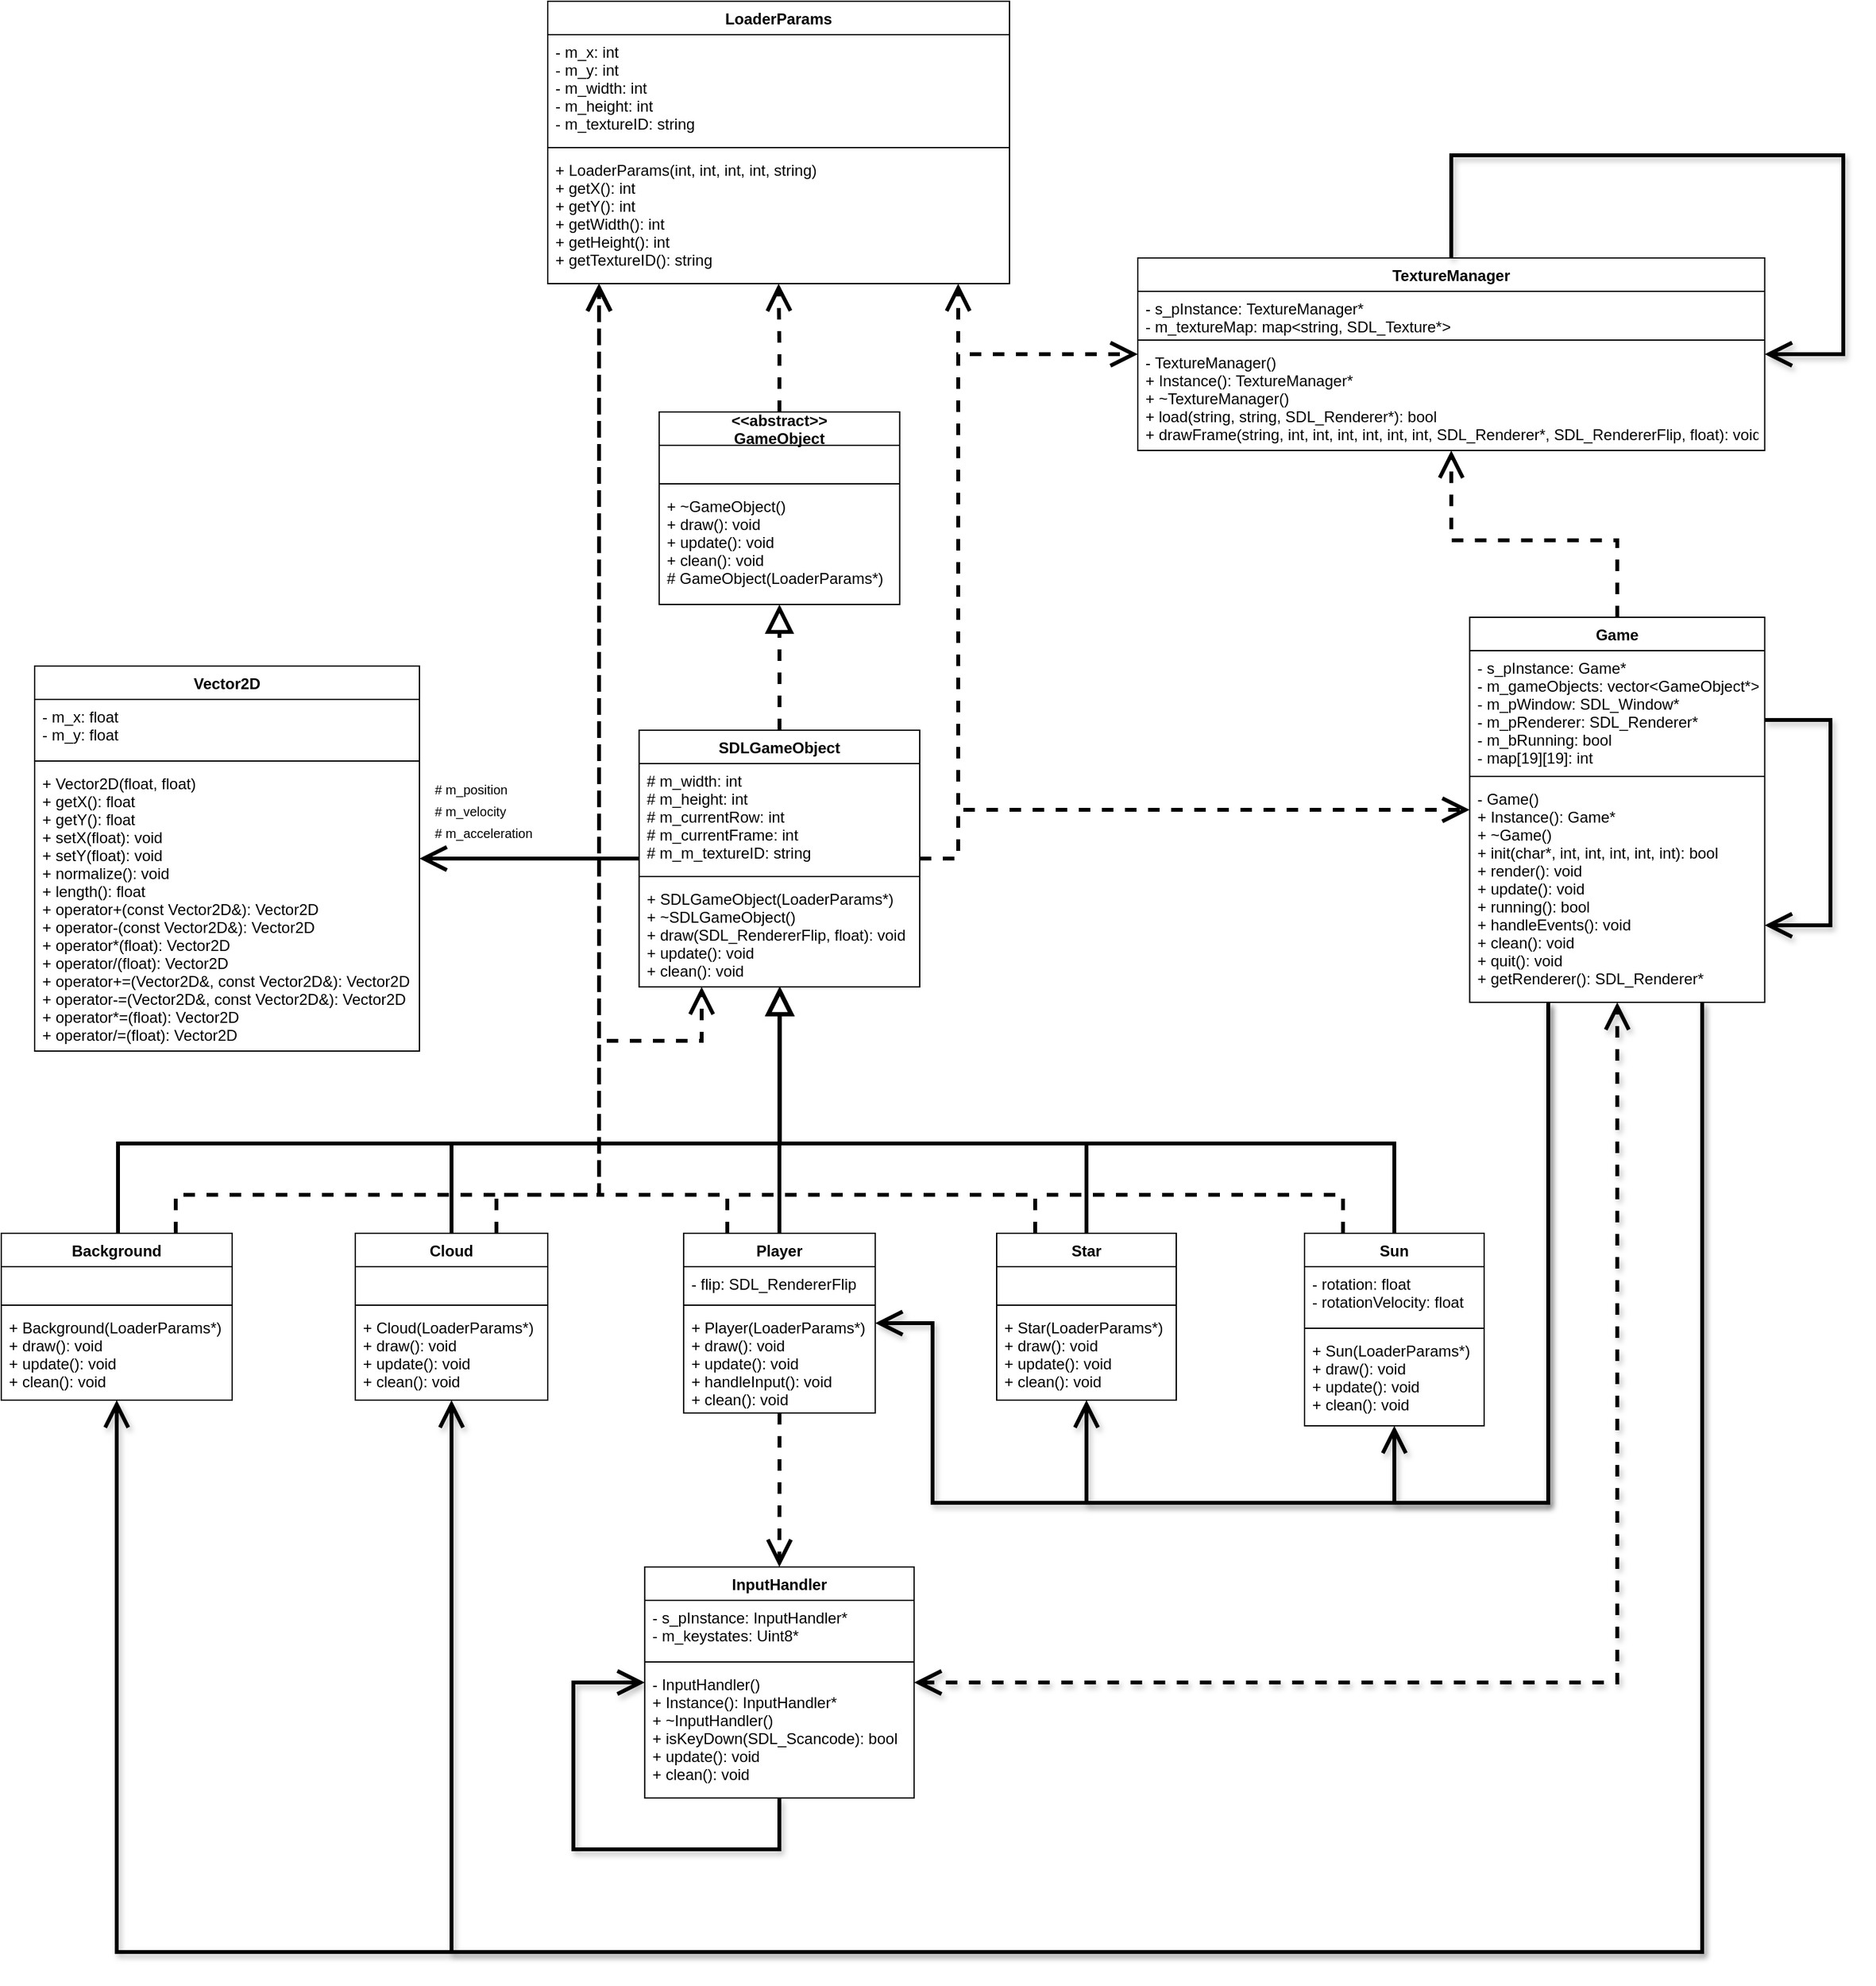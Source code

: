 <mxfile version="15.7.0" type="github">
  <diagram id="SluE9JfmMPjYJ1EXBR1Q" name="Page-1">
    <mxGraphModel dx="1483" dy="827" grid="1" gridSize="10" guides="1" tooltips="1" connect="1" arrows="1" fold="1" page="1" pageScale="1" pageWidth="827" pageHeight="1169" math="0" shadow="0">
      <root>
        <mxCell id="0" />
        <mxCell id="1" parent="0" />
        <mxCell id="HP5ziUZP_K-sw0KjSBvC-159" style="edgeStyle=orthogonalEdgeStyle;rounded=0;orthogonalLoop=1;jettySize=auto;html=1;dashed=1;fontSize=10;startArrow=open;startFill=0;endArrow=open;endFill=0;startSize=15;endSize=15;targetPerimeterSpacing=0;strokeWidth=3;align=left;shadow=1;" parent="1" source="HP5ziUZP_K-sw0KjSBvC-115" target="HP5ziUZP_K-sw0KjSBvC-17" edge="1">
          <mxGeometry relative="1" as="geometry" />
        </mxCell>
        <mxCell id="HP5ziUZP_K-sw0KjSBvC-128" style="edgeStyle=orthogonalEdgeStyle;rounded=0;orthogonalLoop=1;jettySize=auto;html=1;fontSize=14;startArrow=none;startFill=0;endArrow=block;endFill=0;startSize=0;endSize=15;targetPerimeterSpacing=0;strokeWidth=3;align=left;" parent="1" source="HP5ziUZP_K-sw0KjSBvC-13" target="HP5ziUZP_K-sw0KjSBvC-38" edge="1">
          <mxGeometry relative="1" as="geometry">
            <Array as="points">
              <mxPoint x="585" y="930" />
              <mxPoint x="841" y="930" />
            </Array>
          </mxGeometry>
        </mxCell>
        <mxCell id="HP5ziUZP_K-sw0KjSBvC-146" style="edgeStyle=orthogonalEdgeStyle;rounded=0;orthogonalLoop=1;jettySize=auto;html=1;dashed=1;fontSize=10;startArrow=none;startFill=0;endArrow=open;endFill=0;startSize=0;endSize=15;targetPerimeterSpacing=0;strokeWidth=3;align=left;" parent="1" source="HP5ziUZP_K-sw0KjSBvC-13" target="HP5ziUZP_K-sw0KjSBvC-26" edge="1">
          <mxGeometry relative="1" as="geometry">
            <Array as="points">
              <mxPoint x="620" y="970" />
              <mxPoint x="700" y="970" />
            </Array>
          </mxGeometry>
        </mxCell>
        <mxCell id="HP5ziUZP_K-sw0KjSBvC-13" value="Cloud" style="swimlane;fontStyle=1;align=center;verticalAlign=top;childLayout=stackLayout;horizontal=1;startSize=26;horizontalStack=0;resizeParent=1;resizeParentMax=0;resizeLast=0;collapsible=1;marginBottom=0;" parent="1" vertex="1">
          <mxGeometry x="510" y="1000" width="150" height="130" as="geometry" />
        </mxCell>
        <mxCell id="HP5ziUZP_K-sw0KjSBvC-14" value=" " style="text;strokeColor=none;fillColor=none;align=left;verticalAlign=top;spacingLeft=4;spacingRight=4;overflow=hidden;rotatable=0;points=[[0,0.5],[1,0.5]];portConstraint=eastwest;" parent="HP5ziUZP_K-sw0KjSBvC-13" vertex="1">
          <mxGeometry y="26" width="150" height="26" as="geometry" />
        </mxCell>
        <mxCell id="HP5ziUZP_K-sw0KjSBvC-15" value="" style="line;strokeWidth=1;fillColor=none;align=left;verticalAlign=middle;spacingTop=-1;spacingLeft=3;spacingRight=3;rotatable=0;labelPosition=right;points=[];portConstraint=eastwest;" parent="HP5ziUZP_K-sw0KjSBvC-13" vertex="1">
          <mxGeometry y="52" width="150" height="8" as="geometry" />
        </mxCell>
        <mxCell id="HP5ziUZP_K-sw0KjSBvC-16" value="+ Cloud(LoaderParams*)&#xa;+ draw(): void&#xa;+ update(): void&#xa;+ clean(): void" style="text;strokeColor=none;fillColor=none;align=left;verticalAlign=top;spacingLeft=4;spacingRight=4;overflow=hidden;rotatable=0;points=[[0,0.5],[1,0.5]];portConstraint=eastwest;" parent="HP5ziUZP_K-sw0KjSBvC-13" vertex="1">
          <mxGeometry y="60" width="150" height="70" as="geometry" />
        </mxCell>
        <mxCell id="HP5ziUZP_K-sw0KjSBvC-136" style="edgeStyle=orthogonalEdgeStyle;rounded=0;orthogonalLoop=1;jettySize=auto;html=1;fontSize=12;startArrow=none;startFill=0;endArrow=open;endFill=0;startSize=0;endSize=15;targetPerimeterSpacing=0;strokeWidth=3;align=left;dashed=1;" parent="1" source="HP5ziUZP_K-sw0KjSBvC-22" target="HP5ziUZP_K-sw0KjSBvC-26" edge="1">
          <mxGeometry relative="1" as="geometry" />
        </mxCell>
        <mxCell id="HP5ziUZP_K-sw0KjSBvC-22" value="&lt;&lt;abstract&gt;&gt;&#xa;GameObject" style="swimlane;fontStyle=1;align=center;verticalAlign=middle;childLayout=stackLayout;horizontal=1;startSize=26;horizontalStack=0;resizeParent=1;resizeParentMax=0;resizeLast=0;collapsible=1;marginBottom=0;fontSize=12;spacing=2;spacingTop=0;" parent="1" vertex="1">
          <mxGeometry x="746.88" y="360" width="187.5" height="150" as="geometry">
            <mxRectangle x="746.88" y="360" width="110" height="40" as="alternateBounds" />
          </mxGeometry>
        </mxCell>
        <mxCell id="HP5ziUZP_K-sw0KjSBvC-23" value=" " style="text;align=left;verticalAlign=top;spacingLeft=4;spacingRight=4;overflow=hidden;rotatable=0;points=[[0,0.5],[1,0.5]];portConstraint=eastwest;" parent="HP5ziUZP_K-sw0KjSBvC-22" vertex="1">
          <mxGeometry y="26" width="187.5" height="26" as="geometry" />
        </mxCell>
        <mxCell id="HP5ziUZP_K-sw0KjSBvC-24" value="" style="line;strokeWidth=1;fillColor=none;align=left;verticalAlign=middle;spacingTop=-1;spacingLeft=3;spacingRight=3;rotatable=0;labelPosition=right;points=[];portConstraint=eastwest;" parent="HP5ziUZP_K-sw0KjSBvC-22" vertex="1">
          <mxGeometry y="52" width="187.5" height="8" as="geometry" />
        </mxCell>
        <mxCell id="HP5ziUZP_K-sw0KjSBvC-25" value="+ ~GameObject()&#xa;+ draw(): void&#xa;+ update(): void&#xa;+ clean(): void&#xa;# GameObject(LoaderParams*)" style="text;strokeColor=none;fillColor=none;align=left;verticalAlign=top;spacingLeft=4;spacingRight=4;overflow=hidden;rotatable=0;points=[[0,0.5],[1,0.5]];portConstraint=eastwest;fontSize=12;" parent="HP5ziUZP_K-sw0KjSBvC-22" vertex="1">
          <mxGeometry y="60" width="187.5" height="90" as="geometry" />
        </mxCell>
        <mxCell id="HP5ziUZP_K-sw0KjSBvC-26" value="LoaderParams" style="swimlane;fontStyle=1;align=center;verticalAlign=top;childLayout=stackLayout;horizontal=1;startSize=26;horizontalStack=0;resizeParent=1;resizeParentMax=0;resizeLast=0;collapsible=1;marginBottom=0;" parent="1" vertex="1">
          <mxGeometry x="660" y="40" width="360" height="220" as="geometry" />
        </mxCell>
        <mxCell id="HP5ziUZP_K-sw0KjSBvC-27" value="- m_x: int&#xa;- m_y: int&#xa;- m_width: int&#xa;- m_height: int&#xa;- m_textureID: string" style="text;strokeColor=none;fillColor=none;align=left;verticalAlign=top;spacingLeft=4;spacingRight=4;overflow=hidden;rotatable=0;points=[[0,0.5],[1,0.5]];portConstraint=eastwest;" parent="HP5ziUZP_K-sw0KjSBvC-26" vertex="1">
          <mxGeometry y="26" width="360" height="84" as="geometry" />
        </mxCell>
        <mxCell id="HP5ziUZP_K-sw0KjSBvC-28" value="" style="line;strokeWidth=1;fillColor=none;align=left;verticalAlign=middle;spacingTop=-1;spacingLeft=3;spacingRight=3;rotatable=0;labelPosition=right;points=[];portConstraint=eastwest;" parent="HP5ziUZP_K-sw0KjSBvC-26" vertex="1">
          <mxGeometry y="110" width="360" height="8" as="geometry" />
        </mxCell>
        <mxCell id="HP5ziUZP_K-sw0KjSBvC-29" value="+ LoaderParams(int, int, int, int, string)&#xa;+ getX(): int&#xa;+ getY(): int&#xa;+ getWidth(): int&#xa;+ getHeight(): int&#xa;+ getTextureID(): string" style="text;strokeColor=none;fillColor=none;align=left;verticalAlign=top;spacingLeft=4;spacingRight=4;overflow=hidden;rotatable=0;points=[[0,0.5],[1,0.5]];portConstraint=eastwest;" parent="HP5ziUZP_K-sw0KjSBvC-26" vertex="1">
          <mxGeometry y="118" width="360" height="102" as="geometry" />
        </mxCell>
        <mxCell id="HP5ziUZP_K-sw0KjSBvC-122" style="edgeStyle=orthogonalEdgeStyle;rounded=0;orthogonalLoop=1;jettySize=auto;html=1;fontSize=14;startArrow=none;startFill=0;endArrow=block;endFill=0;startSize=0;endSize=15;targetPerimeterSpacing=0;strokeWidth=3;align=left;" parent="1" source="HP5ziUZP_K-sw0KjSBvC-34" target="HP5ziUZP_K-sw0KjSBvC-38" edge="1">
          <mxGeometry relative="1" as="geometry" />
        </mxCell>
        <mxCell id="HP5ziUZP_K-sw0KjSBvC-148" style="edgeStyle=orthogonalEdgeStyle;rounded=0;orthogonalLoop=1;jettySize=auto;html=1;dashed=1;fontSize=10;startArrow=none;startFill=0;endArrow=open;endFill=0;startSize=0;endSize=15;targetPerimeterSpacing=0;strokeWidth=3;align=left;" parent="1" source="HP5ziUZP_K-sw0KjSBvC-34" target="HP5ziUZP_K-sw0KjSBvC-26" edge="1">
          <mxGeometry relative="1" as="geometry">
            <Array as="points">
              <mxPoint x="800" y="970" />
              <mxPoint x="700" y="970" />
            </Array>
          </mxGeometry>
        </mxCell>
        <mxCell id="HP5ziUZP_K-sw0KjSBvC-156" style="edgeStyle=orthogonalEdgeStyle;rounded=0;orthogonalLoop=1;jettySize=auto;html=1;dashed=1;fontSize=10;startArrow=none;startFill=0;endArrow=open;endFill=0;startSize=0;endSize=15;targetPerimeterSpacing=0;strokeWidth=3;align=left;" parent="1" source="HP5ziUZP_K-sw0KjSBvC-34" target="HP5ziUZP_K-sw0KjSBvC-115" edge="1">
          <mxGeometry relative="1" as="geometry" />
        </mxCell>
        <mxCell id="HP5ziUZP_K-sw0KjSBvC-34" value="Player" style="swimlane;fontStyle=1;align=center;verticalAlign=top;childLayout=stackLayout;horizontal=1;startSize=26;horizontalStack=0;resizeParent=1;resizeParentMax=0;resizeLast=0;collapsible=1;marginBottom=0;" parent="1" vertex="1">
          <mxGeometry x="765.95" y="1000" width="149.37" height="140" as="geometry" />
        </mxCell>
        <mxCell id="HP5ziUZP_K-sw0KjSBvC-35" value="- flip: SDL_RendererFlip" style="text;strokeColor=none;fillColor=none;align=left;verticalAlign=top;spacingLeft=4;spacingRight=4;overflow=hidden;rotatable=0;points=[[0,0.5],[1,0.5]];portConstraint=eastwest;" parent="HP5ziUZP_K-sw0KjSBvC-34" vertex="1">
          <mxGeometry y="26" width="149.37" height="26" as="geometry" />
        </mxCell>
        <mxCell id="HP5ziUZP_K-sw0KjSBvC-36" value="" style="line;strokeWidth=1;fillColor=none;align=left;verticalAlign=middle;spacingTop=-1;spacingLeft=3;spacingRight=3;rotatable=0;labelPosition=right;points=[];portConstraint=eastwest;" parent="HP5ziUZP_K-sw0KjSBvC-34" vertex="1">
          <mxGeometry y="52" width="149.37" height="8" as="geometry" />
        </mxCell>
        <mxCell id="HP5ziUZP_K-sw0KjSBvC-37" value="+ Player(LoaderParams*)&#xa;+ draw(): void&#xa;+ update(): void&#xa;+ handleInput(): void&#xa;+ clean(): void" style="text;strokeColor=none;fillColor=none;align=left;verticalAlign=top;spacingLeft=4;spacingRight=4;overflow=hidden;rotatable=0;points=[[0,0.5],[1,0.5]];portConstraint=eastwest;" parent="HP5ziUZP_K-sw0KjSBvC-34" vertex="1">
          <mxGeometry y="60" width="149.37" height="80" as="geometry" />
        </mxCell>
        <mxCell id="HP5ziUZP_K-sw0KjSBvC-74" style="edgeStyle=orthogonalEdgeStyle;rounded=0;orthogonalLoop=1;jettySize=auto;html=1;startArrow=none;startFill=0;endArrow=block;endFill=0;targetPerimeterSpacing=0;strokeWidth=3;dashed=1;startSize=0;endSize=15;align=left;" parent="1" source="HP5ziUZP_K-sw0KjSBvC-38" target="HP5ziUZP_K-sw0KjSBvC-22" edge="1">
          <mxGeometry relative="1" as="geometry" />
        </mxCell>
        <mxCell id="HP5ziUZP_K-sw0KjSBvC-125" value="&lt;font style=&quot;font-size: 10px&quot;&gt;# m_position&lt;br&gt;# m_velocity&lt;br&gt;# m_acceleration&lt;/font&gt;" style="edgeStyle=orthogonalEdgeStyle;rounded=0;orthogonalLoop=1;jettySize=auto;html=1;fontSize=14;startArrow=none;startFill=0;endArrow=open;endFill=0;startSize=0;endSize=15;targetPerimeterSpacing=0;strokeWidth=3;align=left;" parent="1" source="HP5ziUZP_K-sw0KjSBvC-38" target="HP5ziUZP_K-sw0KjSBvC-54" edge="1">
          <mxGeometry x="0.883" y="-38" relative="1" as="geometry">
            <mxPoint as="offset" />
          </mxGeometry>
        </mxCell>
        <mxCell id="HP5ziUZP_K-sw0KjSBvC-138" style="edgeStyle=orthogonalEdgeStyle;rounded=0;orthogonalLoop=1;jettySize=auto;html=1;dashed=1;fontSize=10;startArrow=none;startFill=0;endArrow=open;endFill=0;startSize=0;endSize=15;targetPerimeterSpacing=0;strokeWidth=3;align=left;" parent="1" source="HP5ziUZP_K-sw0KjSBvC-38" target="HP5ziUZP_K-sw0KjSBvC-26" edge="1">
          <mxGeometry relative="1" as="geometry">
            <Array as="points">
              <mxPoint x="980" y="430" />
              <mxPoint x="980" y="430" />
            </Array>
          </mxGeometry>
        </mxCell>
        <mxCell id="HP5ziUZP_K-sw0KjSBvC-141" style="edgeStyle=orthogonalEdgeStyle;rounded=0;orthogonalLoop=1;jettySize=auto;html=1;dashed=1;fontSize=10;startArrow=none;startFill=0;endArrow=open;endFill=0;startSize=0;endSize=15;targetPerimeterSpacing=0;strokeWidth=3;align=left;" parent="1" source="HP5ziUZP_K-sw0KjSBvC-38" target="HP5ziUZP_K-sw0KjSBvC-50" edge="1">
          <mxGeometry relative="1" as="geometry">
            <Array as="points">
              <mxPoint x="980" y="708" />
              <mxPoint x="980" y="315" />
            </Array>
          </mxGeometry>
        </mxCell>
        <mxCell id="HP5ziUZP_K-sw0KjSBvC-160" style="edgeStyle=orthogonalEdgeStyle;rounded=0;orthogonalLoop=1;jettySize=auto;html=1;dashed=1;fontSize=10;startArrow=none;startFill=0;endArrow=open;endFill=0;startSize=0;endSize=15;targetPerimeterSpacing=0;strokeWidth=3;align=left;" parent="1" source="HP5ziUZP_K-sw0KjSBvC-38" target="HP5ziUZP_K-sw0KjSBvC-17" edge="1">
          <mxGeometry relative="1" as="geometry">
            <Array as="points">
              <mxPoint x="980" y="708" />
              <mxPoint x="980" y="670" />
            </Array>
          </mxGeometry>
        </mxCell>
        <mxCell id="HP5ziUZP_K-sw0KjSBvC-38" value="SDLGameObject" style="swimlane;fontStyle=1;align=center;verticalAlign=top;childLayout=stackLayout;horizontal=1;startSize=26;horizontalStack=0;resizeParent=1;resizeParentMax=0;resizeLast=0;collapsible=1;marginBottom=0;" parent="1" vertex="1">
          <mxGeometry x="731.26" y="608" width="218.75" height="200" as="geometry" />
        </mxCell>
        <mxCell id="HP5ziUZP_K-sw0KjSBvC-39" value="# m_width: int&#xa;# m_height: int&#xa;# m_currentRow: int&#xa;# m_currentFrame: int&#xa;# m_m_textureID: string" style="text;strokeColor=none;fillColor=none;align=left;verticalAlign=top;spacingLeft=4;spacingRight=4;overflow=hidden;rotatable=0;points=[[0,0.5],[1,0.5]];portConstraint=eastwest;" parent="HP5ziUZP_K-sw0KjSBvC-38" vertex="1">
          <mxGeometry y="26" width="218.75" height="84" as="geometry" />
        </mxCell>
        <mxCell id="HP5ziUZP_K-sw0KjSBvC-40" value="" style="line;strokeWidth=1;fillColor=none;align=left;verticalAlign=middle;spacingTop=-1;spacingLeft=3;spacingRight=3;rotatable=0;labelPosition=right;points=[];portConstraint=eastwest;" parent="HP5ziUZP_K-sw0KjSBvC-38" vertex="1">
          <mxGeometry y="110" width="218.75" height="8" as="geometry" />
        </mxCell>
        <mxCell id="HP5ziUZP_K-sw0KjSBvC-41" value="+ SDLGameObject(LoaderParams*)&#xa;+ ~SDLGameObject()&#xa;+ draw(SDL_RendererFlip, float): void&#xa;+ update(): void&#xa;+ clean(): void" style="text;strokeColor=none;fillColor=none;align=left;verticalAlign=top;spacingLeft=4;spacingRight=4;overflow=hidden;rotatable=0;points=[[0,0.5],[1,0.5]];portConstraint=eastwest;" parent="HP5ziUZP_K-sw0KjSBvC-38" vertex="1">
          <mxGeometry y="118" width="218.75" height="82" as="geometry" />
        </mxCell>
        <mxCell id="HP5ziUZP_K-sw0KjSBvC-131" style="edgeStyle=orthogonalEdgeStyle;rounded=0;orthogonalLoop=1;jettySize=auto;html=1;fontSize=14;startArrow=none;startFill=0;endArrow=block;endFill=0;startSize=0;endSize=15;targetPerimeterSpacing=0;strokeWidth=3;align=left;" parent="1" source="HP5ziUZP_K-sw0KjSBvC-42" target="HP5ziUZP_K-sw0KjSBvC-38" edge="1">
          <mxGeometry relative="1" as="geometry">
            <Array as="points">
              <mxPoint x="1320" y="930" />
              <mxPoint x="841" y="930" />
            </Array>
          </mxGeometry>
        </mxCell>
        <mxCell id="HP5ziUZP_K-sw0KjSBvC-153" style="edgeStyle=orthogonalEdgeStyle;rounded=0;orthogonalLoop=1;jettySize=auto;html=1;dashed=1;fontSize=10;startArrow=none;startFill=0;endArrow=none;endFill=0;startSize=0;endSize=15;targetPerimeterSpacing=0;strokeWidth=3;align=left;" parent="1" source="HP5ziUZP_K-sw0KjSBvC-42" edge="1">
          <mxGeometry relative="1" as="geometry">
            <mxPoint x="1040" y="970" as="targetPoint" />
            <Array as="points">
              <mxPoint x="1280" y="970" />
            </Array>
          </mxGeometry>
        </mxCell>
        <mxCell id="HP5ziUZP_K-sw0KjSBvC-42" value="Sun" style="swimlane;fontStyle=1;align=center;verticalAlign=top;childLayout=stackLayout;horizontal=1;startSize=26;horizontalStack=0;resizeParent=1;resizeParentMax=0;resizeLast=0;collapsible=1;marginBottom=0;" parent="1" vertex="1">
          <mxGeometry x="1250" y="1000" width="140" height="150" as="geometry" />
        </mxCell>
        <mxCell id="HP5ziUZP_K-sw0KjSBvC-43" value="- rotation: float&#xa;- rotationVelocity: float" style="text;strokeColor=none;fillColor=none;align=left;verticalAlign=top;spacingLeft=4;spacingRight=4;overflow=hidden;rotatable=0;points=[[0,0.5],[1,0.5]];portConstraint=eastwest;" parent="HP5ziUZP_K-sw0KjSBvC-42" vertex="1">
          <mxGeometry y="26" width="140" height="44" as="geometry" />
        </mxCell>
        <mxCell id="HP5ziUZP_K-sw0KjSBvC-44" value="" style="line;strokeWidth=1;fillColor=none;align=left;verticalAlign=middle;spacingTop=-1;spacingLeft=3;spacingRight=3;rotatable=0;labelPosition=right;points=[];portConstraint=eastwest;" parent="HP5ziUZP_K-sw0KjSBvC-42" vertex="1">
          <mxGeometry y="70" width="140" height="8" as="geometry" />
        </mxCell>
        <mxCell id="HP5ziUZP_K-sw0KjSBvC-45" value="+ Sun(LoaderParams*)&#xa;+ draw(): void&#xa;+ update(): void&#xa;+ clean(): void" style="text;strokeColor=none;fillColor=none;align=left;verticalAlign=top;spacingLeft=4;spacingRight=4;overflow=hidden;rotatable=0;points=[[0,0.5],[1,0.5]];portConstraint=eastwest;" parent="HP5ziUZP_K-sw0KjSBvC-42" vertex="1">
          <mxGeometry y="78" width="140" height="72" as="geometry" />
        </mxCell>
        <mxCell id="HP5ziUZP_K-sw0KjSBvC-130" style="edgeStyle=orthogonalEdgeStyle;rounded=0;orthogonalLoop=1;jettySize=auto;html=1;fontSize=14;startArrow=none;startFill=0;endArrow=block;endFill=0;startSize=0;endSize=15;targetPerimeterSpacing=0;strokeWidth=3;align=left;" parent="1" source="HP5ziUZP_K-sw0KjSBvC-46" target="HP5ziUZP_K-sw0KjSBvC-38" edge="1">
          <mxGeometry relative="1" as="geometry">
            <Array as="points">
              <mxPoint x="1080" y="930" />
              <mxPoint x="841" y="930" />
            </Array>
          </mxGeometry>
        </mxCell>
        <mxCell id="HP5ziUZP_K-sw0KjSBvC-152" style="edgeStyle=orthogonalEdgeStyle;rounded=0;orthogonalLoop=1;jettySize=auto;html=1;dashed=1;fontSize=10;startArrow=none;startFill=0;endArrow=none;endFill=0;startSize=0;endSize=15;targetPerimeterSpacing=0;strokeWidth=3;align=left;" parent="1" source="HP5ziUZP_K-sw0KjSBvC-46" edge="1">
          <mxGeometry relative="1" as="geometry">
            <mxPoint x="800" y="970" as="targetPoint" />
            <Array as="points">
              <mxPoint x="1040" y="970" />
            </Array>
          </mxGeometry>
        </mxCell>
        <mxCell id="HP5ziUZP_K-sw0KjSBvC-46" value="Star" style="swimlane;fontStyle=1;align=center;verticalAlign=top;childLayout=stackLayout;horizontal=1;startSize=26;horizontalStack=0;resizeParent=1;resizeParentMax=0;resizeLast=0;collapsible=1;marginBottom=0;" parent="1" vertex="1">
          <mxGeometry x="1010" y="1000" width="140" height="130" as="geometry" />
        </mxCell>
        <mxCell id="HP5ziUZP_K-sw0KjSBvC-47" value=" " style="text;strokeColor=none;fillColor=none;align=left;verticalAlign=top;spacingLeft=4;spacingRight=4;overflow=hidden;rotatable=0;points=[[0,0.5],[1,0.5]];portConstraint=eastwest;" parent="HP5ziUZP_K-sw0KjSBvC-46" vertex="1">
          <mxGeometry y="26" width="140" height="26" as="geometry" />
        </mxCell>
        <mxCell id="HP5ziUZP_K-sw0KjSBvC-48" value="" style="line;strokeWidth=1;fillColor=none;align=left;verticalAlign=middle;spacingTop=-1;spacingLeft=3;spacingRight=3;rotatable=0;labelPosition=right;points=[];portConstraint=eastwest;" parent="HP5ziUZP_K-sw0KjSBvC-46" vertex="1">
          <mxGeometry y="52" width="140" height="8" as="geometry" />
        </mxCell>
        <mxCell id="HP5ziUZP_K-sw0KjSBvC-49" value="+ Star(LoaderParams*)&#xa;+ draw(): void&#xa;+ update(): void&#xa;+ clean(): void" style="text;strokeColor=none;fillColor=none;align=left;verticalAlign=top;spacingLeft=4;spacingRight=4;overflow=hidden;rotatable=0;points=[[0,0.5],[1,0.5]];portConstraint=eastwest;" parent="HP5ziUZP_K-sw0KjSBvC-46" vertex="1">
          <mxGeometry y="60" width="140" height="70" as="geometry" />
        </mxCell>
        <mxCell id="HP5ziUZP_K-sw0KjSBvC-50" value="TextureManager" style="swimlane;fontStyle=1;align=center;verticalAlign=top;childLayout=stackLayout;horizontal=1;startSize=26;horizontalStack=0;resizeParent=1;resizeParentMax=0;resizeLast=0;collapsible=1;marginBottom=0;" parent="1" vertex="1">
          <mxGeometry x="1120" y="240" width="488.75" height="150" as="geometry" />
        </mxCell>
        <mxCell id="HP5ziUZP_K-sw0KjSBvC-51" value="- s_pInstance: TextureManager*&#xa;- m_textureMap: map&lt;string, SDL_Texture*&gt;" style="text;strokeColor=none;fillColor=none;align=left;verticalAlign=top;spacingLeft=4;spacingRight=4;overflow=hidden;rotatable=0;points=[[0,0.5],[1,0.5]];portConstraint=eastwest;" parent="HP5ziUZP_K-sw0KjSBvC-50" vertex="1">
          <mxGeometry y="26" width="488.75" height="34" as="geometry" />
        </mxCell>
        <mxCell id="HP5ziUZP_K-sw0KjSBvC-52" value="" style="line;strokeWidth=1;fillColor=none;align=left;verticalAlign=middle;spacingTop=-1;spacingLeft=3;spacingRight=3;rotatable=0;labelPosition=right;points=[];portConstraint=eastwest;" parent="HP5ziUZP_K-sw0KjSBvC-50" vertex="1">
          <mxGeometry y="60" width="488.75" height="8" as="geometry" />
        </mxCell>
        <mxCell id="HP5ziUZP_K-sw0KjSBvC-53" value="- TextureManager()&#xa;+ Instance(): TextureManager*&#xa;+ ~TextureManager()&#xa;+ load(string, string, SDL_Renderer*): bool&#xa;+ drawFrame(string, int, int, int, int, int, int, SDL_Renderer*, SDL_RendererFlip, float): void" style="text;strokeColor=none;fillColor=none;align=left;verticalAlign=top;spacingLeft=4;spacingRight=4;overflow=hidden;rotatable=0;points=[[0,0.5],[1,0.5]];portConstraint=eastwest;" parent="HP5ziUZP_K-sw0KjSBvC-50" vertex="1">
          <mxGeometry y="68" width="488.75" height="82" as="geometry" />
        </mxCell>
        <mxCell id="HP5ziUZP_K-sw0KjSBvC-54" value="Vector2D" style="swimlane;fontStyle=1;align=center;verticalAlign=top;childLayout=stackLayout;horizontal=1;startSize=26;horizontalStack=0;resizeParent=1;resizeParentMax=0;resizeLast=0;collapsible=1;marginBottom=0;" parent="1" vertex="1">
          <mxGeometry x="260" y="558" width="300" height="300" as="geometry" />
        </mxCell>
        <mxCell id="HP5ziUZP_K-sw0KjSBvC-55" value="- m_x: float&#xa;- m_y: float " style="text;strokeColor=none;fillColor=none;align=left;verticalAlign=top;spacingLeft=4;spacingRight=4;overflow=hidden;rotatable=0;points=[[0,0.5],[1,0.5]];portConstraint=eastwest;" parent="HP5ziUZP_K-sw0KjSBvC-54" vertex="1">
          <mxGeometry y="26" width="300" height="44" as="geometry" />
        </mxCell>
        <mxCell id="HP5ziUZP_K-sw0KjSBvC-56" value="" style="line;strokeWidth=1;fillColor=none;align=left;verticalAlign=middle;spacingTop=-1;spacingLeft=3;spacingRight=3;rotatable=0;labelPosition=right;points=[];portConstraint=eastwest;" parent="HP5ziUZP_K-sw0KjSBvC-54" vertex="1">
          <mxGeometry y="70" width="300" height="8" as="geometry" />
        </mxCell>
        <mxCell id="HP5ziUZP_K-sw0KjSBvC-57" value="+ Vector2D(float, float)&#xa;+ getX(): float&#xa;+ getY(): float&#xa;+ setX(float): void&#xa;+ setY(float): void&#xa;+ normalize(): void&#xa;+ length(): float&#xa;+ operator+(const Vector2D&amp;): Vector2D&#xa;+ operator-(const Vector2D&amp;): Vector2D&#xa;+ operator*(float): Vector2D&#xa;+ operator/(float): Vector2D&#xa;+ operator+=(Vector2D&amp;, const Vector2D&amp;): Vector2D&#xa;+ operator-=(Vector2D&amp;, const Vector2D&amp;): Vector2D&#xa;+ operator*=(float): Vector2D&#xa;+ operator/=(float): Vector2D" style="text;strokeColor=none;fillColor=none;align=left;verticalAlign=top;spacingLeft=4;spacingRight=4;overflow=hidden;rotatable=0;points=[[0,0.5],[1,0.5]];portConstraint=eastwest;" parent="HP5ziUZP_K-sw0KjSBvC-54" vertex="1">
          <mxGeometry y="78" width="300" height="222" as="geometry" />
        </mxCell>
        <mxCell id="HP5ziUZP_K-sw0KjSBvC-120" style="edgeStyle=orthogonalEdgeStyle;rounded=0;orthogonalLoop=1;jettySize=auto;html=1;fontSize=14;startArrow=none;startFill=0;endArrow=block;endFill=0;startSize=0;endSize=15;targetPerimeterSpacing=0;strokeWidth=3;align=left;" parent="1" source="HP5ziUZP_K-sw0KjSBvC-6" target="HP5ziUZP_K-sw0KjSBvC-38" edge="1">
          <mxGeometry relative="1" as="geometry">
            <Array as="points">
              <mxPoint x="325" y="930" />
              <mxPoint x="841" y="930" />
            </Array>
          </mxGeometry>
        </mxCell>
        <mxCell id="HP5ziUZP_K-sw0KjSBvC-143" style="edgeStyle=orthogonalEdgeStyle;rounded=0;orthogonalLoop=1;jettySize=auto;html=1;dashed=1;fontSize=10;startArrow=none;startFill=0;endArrow=open;endFill=0;startSize=0;endSize=15;targetPerimeterSpacing=0;strokeWidth=3;align=left;" parent="1" source="HP5ziUZP_K-sw0KjSBvC-6" target="HP5ziUZP_K-sw0KjSBvC-26" edge="1">
          <mxGeometry relative="1" as="geometry">
            <Array as="points">
              <mxPoint x="370" y="970" />
              <mxPoint x="700" y="970" />
            </Array>
          </mxGeometry>
        </mxCell>
        <mxCell id="HP5ziUZP_K-sw0KjSBvC-155" style="edgeStyle=orthogonalEdgeStyle;rounded=0;orthogonalLoop=1;jettySize=auto;html=1;fontSize=10;startArrow=none;startFill=0;endArrow=open;endFill=0;startSize=0;endSize=15;targetPerimeterSpacing=0;strokeWidth=3;align=left;dashed=1;" parent="1" source="HP5ziUZP_K-sw0KjSBvC-6" target="HP5ziUZP_K-sw0KjSBvC-38" edge="1">
          <mxGeometry relative="1" as="geometry">
            <Array as="points">
              <mxPoint x="370" y="970" />
              <mxPoint x="700" y="970" />
              <mxPoint x="700" y="850" />
              <mxPoint x="780" y="850" />
            </Array>
          </mxGeometry>
        </mxCell>
        <mxCell id="HP5ziUZP_K-sw0KjSBvC-6" value="Background" style="swimlane;fontStyle=1;align=center;verticalAlign=top;childLayout=stackLayout;horizontal=1;startSize=26;horizontalStack=0;resizeParent=1;resizeParentMax=0;resizeLast=0;collapsible=1;marginBottom=0;" parent="1" vertex="1">
          <mxGeometry x="234" y="1000" width="180" height="130" as="geometry">
            <mxRectangle y="26" width="160" height="26" as="alternateBounds" />
          </mxGeometry>
        </mxCell>
        <mxCell id="HP5ziUZP_K-sw0KjSBvC-7" value=" " style="text;strokeColor=none;fillColor=none;align=left;verticalAlign=top;spacingLeft=4;spacingRight=4;overflow=hidden;rotatable=0;points=[[0,0.5],[1,0.5]];portConstraint=eastwest;" parent="HP5ziUZP_K-sw0KjSBvC-6" vertex="1">
          <mxGeometry y="26" width="180" height="26" as="geometry" />
        </mxCell>
        <mxCell id="HP5ziUZP_K-sw0KjSBvC-8" value="" style="line;strokeWidth=1;fillColor=none;align=left;verticalAlign=middle;spacingTop=-1;spacingLeft=3;spacingRight=3;rotatable=0;labelPosition=right;points=[];portConstraint=eastwest;" parent="HP5ziUZP_K-sw0KjSBvC-6" vertex="1">
          <mxGeometry y="52" width="180" height="8" as="geometry" />
        </mxCell>
        <mxCell id="HP5ziUZP_K-sw0KjSBvC-9" value="+ Background(LoaderParams*)&#xa;+ draw(): void&#xa;+ update(): void&#xa;+ clean(): void" style="text;strokeColor=none;fillColor=none;align=left;verticalAlign=top;spacingLeft=4;spacingRight=4;overflow=hidden;rotatable=0;points=[[0,0.5],[1,0.5]];portConstraint=eastwest;" parent="HP5ziUZP_K-sw0KjSBvC-6" vertex="1">
          <mxGeometry y="60" width="180" height="70" as="geometry" />
        </mxCell>
        <mxCell id="HP5ziUZP_K-sw0KjSBvC-115" value="InputHandler" style="swimlane;fontStyle=1;align=center;verticalAlign=top;childLayout=stackLayout;horizontal=1;startSize=26;horizontalStack=0;resizeParent=1;resizeParentMax=0;resizeLast=0;collapsible=1;marginBottom=0;" parent="1" vertex="1">
          <mxGeometry x="735.64" y="1260" width="210" height="180" as="geometry" />
        </mxCell>
        <mxCell id="HP5ziUZP_K-sw0KjSBvC-116" value="- s_pInstance: InputHandler*&#xa;- m_keystates: Uint8*" style="text;strokeColor=none;fillColor=none;align=left;verticalAlign=top;spacingLeft=4;spacingRight=4;overflow=hidden;rotatable=0;points=[[0,0.5],[1,0.5]];portConstraint=eastwest;" parent="HP5ziUZP_K-sw0KjSBvC-115" vertex="1">
          <mxGeometry y="26" width="210" height="44" as="geometry" />
        </mxCell>
        <mxCell id="HP5ziUZP_K-sw0KjSBvC-117" value="" style="line;strokeWidth=1;fillColor=none;align=left;verticalAlign=middle;spacingTop=-1;spacingLeft=3;spacingRight=3;rotatable=0;labelPosition=right;points=[];portConstraint=eastwest;" parent="HP5ziUZP_K-sw0KjSBvC-115" vertex="1">
          <mxGeometry y="70" width="210" height="8" as="geometry" />
        </mxCell>
        <mxCell id="HP5ziUZP_K-sw0KjSBvC-118" value="- InputHandler()&#xa;+ Instance(): InputHandler*&#xa;+ ~InputHandler()&#xa;+ isKeyDown(SDL_Scancode): bool&#xa;+ update(): void&#xa;+ clean(): void&#xa;" style="text;strokeColor=none;fillColor=none;align=left;verticalAlign=top;spacingLeft=4;spacingRight=4;overflow=hidden;rotatable=0;points=[[0,0.5],[1,0.5]];portConstraint=eastwest;" parent="HP5ziUZP_K-sw0KjSBvC-115" vertex="1">
          <mxGeometry y="78" width="210" height="102" as="geometry" />
        </mxCell>
        <mxCell id="HP5ziUZP_K-sw0KjSBvC-161" style="edgeStyle=orthogonalEdgeStyle;rounded=0;orthogonalLoop=1;jettySize=auto;html=1;dashed=1;fontSize=10;startArrow=none;startFill=0;endArrow=open;endFill=0;startSize=0;endSize=15;targetPerimeterSpacing=0;strokeWidth=3;align=left;" parent="1" source="HP5ziUZP_K-sw0KjSBvC-17" target="HP5ziUZP_K-sw0KjSBvC-50" edge="1">
          <mxGeometry relative="1" as="geometry" />
        </mxCell>
        <mxCell id="o7nYqcWOoGf3yW9YEdYJ-10" style="edgeStyle=orthogonalEdgeStyle;rounded=0;orthogonalLoop=1;jettySize=auto;html=1;shadow=1;startArrow=none;startFill=0;endArrow=open;endFill=0;startSize=0;strokeWidth=3;endSize=15;" edge="1" parent="1" source="HP5ziUZP_K-sw0KjSBvC-17" target="HP5ziUZP_K-sw0KjSBvC-42">
          <mxGeometry relative="1" as="geometry">
            <Array as="points">
              <mxPoint x="1440" y="1210" />
              <mxPoint x="1320" y="1210" />
            </Array>
          </mxGeometry>
        </mxCell>
        <mxCell id="o7nYqcWOoGf3yW9YEdYJ-11" style="edgeStyle=orthogonalEdgeStyle;rounded=0;orthogonalLoop=1;jettySize=auto;html=1;shadow=1;startArrow=none;startFill=0;endArrow=open;endFill=0;startSize=0;endSize=15;strokeWidth=3;" edge="1" parent="1" source="HP5ziUZP_K-sw0KjSBvC-17" target="HP5ziUZP_K-sw0KjSBvC-46">
          <mxGeometry relative="1" as="geometry">
            <Array as="points">
              <mxPoint x="1440" y="1210" />
              <mxPoint x="1080" y="1210" />
            </Array>
          </mxGeometry>
        </mxCell>
        <mxCell id="o7nYqcWOoGf3yW9YEdYJ-12" style="edgeStyle=orthogonalEdgeStyle;rounded=0;orthogonalLoop=1;jettySize=auto;html=1;shadow=1;startArrow=none;startFill=0;endArrow=open;endFill=0;startSize=0;endSize=15;strokeWidth=3;" edge="1" parent="1" source="HP5ziUZP_K-sw0KjSBvC-17" target="HP5ziUZP_K-sw0KjSBvC-34">
          <mxGeometry relative="1" as="geometry">
            <Array as="points">
              <mxPoint x="1440" y="1210" />
              <mxPoint x="960" y="1210" />
              <mxPoint x="960" y="1070" />
            </Array>
          </mxGeometry>
        </mxCell>
        <mxCell id="o7nYqcWOoGf3yW9YEdYJ-13" style="edgeStyle=orthogonalEdgeStyle;rounded=0;orthogonalLoop=1;jettySize=auto;html=1;shadow=1;startArrow=none;startFill=0;endArrow=open;endFill=0;startSize=0;endSize=15;strokeWidth=3;" edge="1" parent="1" source="HP5ziUZP_K-sw0KjSBvC-17" target="HP5ziUZP_K-sw0KjSBvC-13">
          <mxGeometry relative="1" as="geometry">
            <Array as="points">
              <mxPoint x="1560" y="1560" />
              <mxPoint x="585" y="1560" />
            </Array>
          </mxGeometry>
        </mxCell>
        <mxCell id="o7nYqcWOoGf3yW9YEdYJ-15" style="edgeStyle=orthogonalEdgeStyle;rounded=0;orthogonalLoop=1;jettySize=auto;html=1;shadow=1;startArrow=none;startFill=0;endArrow=open;endFill=0;startSize=0;endSize=15;strokeWidth=3;" edge="1" parent="1" source="HP5ziUZP_K-sw0KjSBvC-17" target="HP5ziUZP_K-sw0KjSBvC-6">
          <mxGeometry relative="1" as="geometry">
            <Array as="points">
              <mxPoint x="1560" y="1560" />
              <mxPoint x="324" y="1560" />
            </Array>
          </mxGeometry>
        </mxCell>
        <mxCell id="HP5ziUZP_K-sw0KjSBvC-17" value="Game" style="swimlane;fontStyle=1;align=center;verticalAlign=top;childLayout=stackLayout;horizontal=1;startSize=26;horizontalStack=0;resizeParent=1;resizeParentMax=0;resizeLast=0;collapsible=1;marginBottom=0;" parent="1" vertex="1">
          <mxGeometry x="1378.75" y="520" width="230" height="300" as="geometry" />
        </mxCell>
        <mxCell id="HP5ziUZP_K-sw0KjSBvC-18" value="- s_pInstance: Game*&#xa;- m_gameObjects: vector&lt;GameObject*&gt;&#xa;- m_pWindow: SDL_Window*&#xa;- m_pRenderer: SDL_Renderer*&#xa;- m_bRunning: bool&#xa;- map[19][19]: int" style="text;strokeColor=none;fillColor=none;align=left;verticalAlign=top;spacingLeft=4;spacingRight=4;overflow=hidden;rotatable=0;points=[[0,0.5],[1,0.5]];portConstraint=eastwest;" parent="HP5ziUZP_K-sw0KjSBvC-17" vertex="1">
          <mxGeometry y="26" width="230" height="94" as="geometry" />
        </mxCell>
        <mxCell id="HP5ziUZP_K-sw0KjSBvC-19" value="" style="line;strokeWidth=1;fillColor=none;align=left;verticalAlign=middle;spacingTop=-1;spacingLeft=3;spacingRight=3;rotatable=0;labelPosition=right;points=[];portConstraint=eastwest;" parent="HP5ziUZP_K-sw0KjSBvC-17" vertex="1">
          <mxGeometry y="120" width="230" height="8" as="geometry" />
        </mxCell>
        <mxCell id="HP5ziUZP_K-sw0KjSBvC-20" value="- Game()&#xa;+ Instance(): Game*&#xa;+ ~Game()&#xa;+ init(char*, int, int,  int, int, int): bool&#xa;+ render(): void&#xa;+ update(): void&#xa;+ running(): bool&#xa;+ handleEvents(): void&#xa;+ clean(): void&#xa;+ quit(): void&#xa;+ getRenderer(): SDL_Renderer*" style="text;strokeColor=none;fillColor=none;align=left;verticalAlign=top;spacingLeft=4;spacingRight=4;overflow=hidden;rotatable=0;points=[[0,0.5],[1,0.5]];portConstraint=eastwest;" parent="HP5ziUZP_K-sw0KjSBvC-17" vertex="1">
          <mxGeometry y="128" width="230" height="172" as="geometry" />
        </mxCell>
        <mxCell id="o7nYqcWOoGf3yW9YEdYJ-18" style="edgeStyle=orthogonalEdgeStyle;rounded=0;orthogonalLoop=1;jettySize=auto;html=1;shadow=1;startArrow=none;startFill=0;endArrow=open;endFill=0;startSize=0;endSize=15;strokeWidth=3;exitX=0.5;exitY=0;exitDx=0;exitDy=0;" edge="1" parent="1" source="HP5ziUZP_K-sw0KjSBvC-50" target="HP5ziUZP_K-sw0KjSBvC-50">
          <mxGeometry relative="1" as="geometry">
            <mxPoint x="1360" y="230" as="sourcePoint" />
            <Array as="points">
              <mxPoint x="1364" y="160" />
              <mxPoint x="1670" y="160" />
              <mxPoint x="1670" y="315" />
            </Array>
          </mxGeometry>
        </mxCell>
        <mxCell id="o7nYqcWOoGf3yW9YEdYJ-23" style="edgeStyle=orthogonalEdgeStyle;rounded=0;orthogonalLoop=1;jettySize=auto;html=1;shadow=1;startArrow=none;startFill=0;endArrow=open;endFill=0;startSize=0;endSize=15;strokeWidth=3;" edge="1" parent="1" source="HP5ziUZP_K-sw0KjSBvC-115" target="HP5ziUZP_K-sw0KjSBvC-115">
          <mxGeometry relative="1" as="geometry">
            <Array as="points">
              <mxPoint x="841" y="1480" />
              <mxPoint x="680" y="1480" />
              <mxPoint x="680" y="1350" />
            </Array>
          </mxGeometry>
        </mxCell>
        <mxCell id="o7nYqcWOoGf3yW9YEdYJ-24" style="edgeStyle=orthogonalEdgeStyle;rounded=0;orthogonalLoop=1;jettySize=auto;html=1;shadow=1;startArrow=none;startFill=0;endArrow=open;endFill=0;startSize=0;endSize=15;strokeWidth=3;" edge="1" parent="1" source="HP5ziUZP_K-sw0KjSBvC-17" target="HP5ziUZP_K-sw0KjSBvC-17">
          <mxGeometry relative="1" as="geometry">
            <Array as="points">
              <mxPoint x="1660" y="600" />
              <mxPoint x="1650" y="760" />
            </Array>
          </mxGeometry>
        </mxCell>
      </root>
    </mxGraphModel>
  </diagram>
</mxfile>
